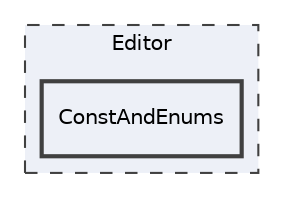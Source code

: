 digraph "Editor/ConstAndEnums"
{
 // LATEX_PDF_SIZE
  edge [fontname="Helvetica",fontsize="10",labelfontname="Helvetica",labelfontsize="10"];
  node [fontname="Helvetica",fontsize="10",shape=record];
  compound=true
  subgraph clusterdir_14eca4e58e6d71e3a9859288c1bd2735 {
    graph [ bgcolor="#edf0f7", pencolor="grey25", style="filled,dashed,", label="Editor", fontname="Helvetica", fontsize="10", URL="dir_14eca4e58e6d71e3a9859288c1bd2735.html"]
  dir_5aafee6fd542913aae87e630b2540811 [shape=box, label="ConstAndEnums", style="filled,bold,", fillcolor="#edf0f7", color="grey25", URL="dir_5aafee6fd542913aae87e630b2540811.html"];
  }
}
